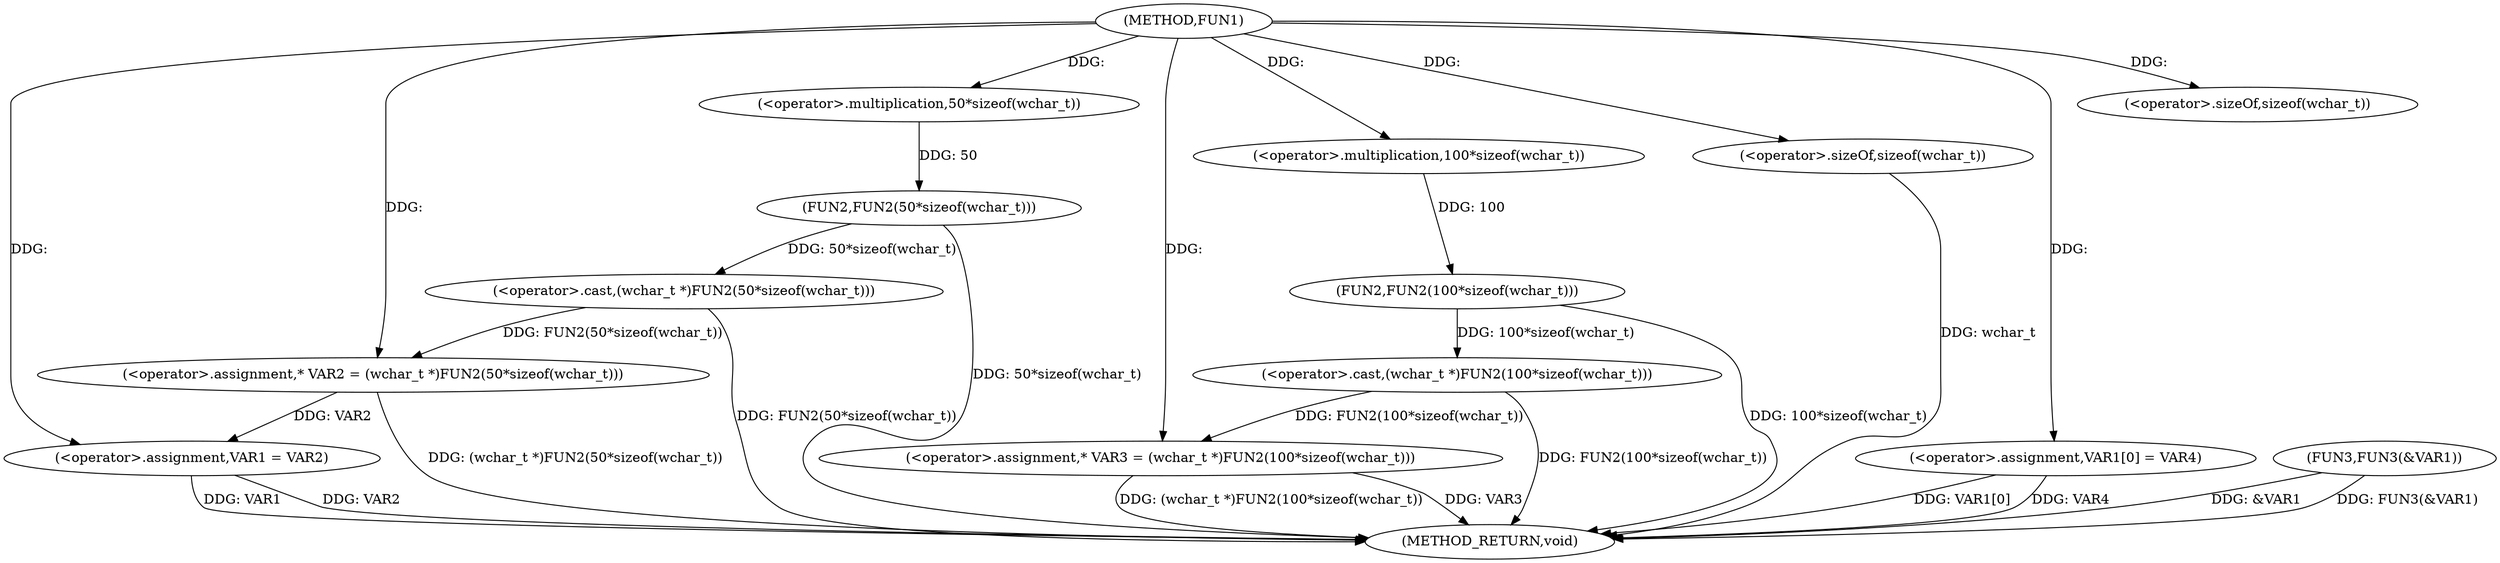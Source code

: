 digraph FUN1 {  
"1000100" [label = "(METHOD,FUN1)" ]
"1000134" [label = "(METHOD_RETURN,void)" ]
"1000104" [label = "(<operator>.assignment,* VAR2 = (wchar_t *)FUN2(50*sizeof(wchar_t)))" ]
"1000106" [label = "(<operator>.cast,(wchar_t *)FUN2(50*sizeof(wchar_t)))" ]
"1000108" [label = "(FUN2,FUN2(50*sizeof(wchar_t)))" ]
"1000109" [label = "(<operator>.multiplication,50*sizeof(wchar_t))" ]
"1000111" [label = "(<operator>.sizeOf,sizeof(wchar_t))" ]
"1000114" [label = "(<operator>.assignment,* VAR3 = (wchar_t *)FUN2(100*sizeof(wchar_t)))" ]
"1000116" [label = "(<operator>.cast,(wchar_t *)FUN2(100*sizeof(wchar_t)))" ]
"1000118" [label = "(FUN2,FUN2(100*sizeof(wchar_t)))" ]
"1000119" [label = "(<operator>.multiplication,100*sizeof(wchar_t))" ]
"1000121" [label = "(<operator>.sizeOf,sizeof(wchar_t))" ]
"1000123" [label = "(<operator>.assignment,VAR1 = VAR2)" ]
"1000126" [label = "(<operator>.assignment,VAR1[0] = VAR4)" ]
"1000131" [label = "(FUN3,FUN3(&VAR1))" ]
  "1000123" -> "1000134"  [ label = "DDG: VAR2"] 
  "1000106" -> "1000134"  [ label = "DDG: FUN2(50*sizeof(wchar_t))"] 
  "1000126" -> "1000134"  [ label = "DDG: VAR1[0]"] 
  "1000116" -> "1000134"  [ label = "DDG: FUN2(100*sizeof(wchar_t))"] 
  "1000121" -> "1000134"  [ label = "DDG: wchar_t"] 
  "1000118" -> "1000134"  [ label = "DDG: 100*sizeof(wchar_t)"] 
  "1000114" -> "1000134"  [ label = "DDG: (wchar_t *)FUN2(100*sizeof(wchar_t))"] 
  "1000126" -> "1000134"  [ label = "DDG: VAR4"] 
  "1000131" -> "1000134"  [ label = "DDG: &VAR1"] 
  "1000114" -> "1000134"  [ label = "DDG: VAR3"] 
  "1000104" -> "1000134"  [ label = "DDG: (wchar_t *)FUN2(50*sizeof(wchar_t))"] 
  "1000108" -> "1000134"  [ label = "DDG: 50*sizeof(wchar_t)"] 
  "1000131" -> "1000134"  [ label = "DDG: FUN3(&VAR1)"] 
  "1000123" -> "1000134"  [ label = "DDG: VAR1"] 
  "1000106" -> "1000104"  [ label = "DDG: FUN2(50*sizeof(wchar_t))"] 
  "1000100" -> "1000104"  [ label = "DDG: "] 
  "1000108" -> "1000106"  [ label = "DDG: 50*sizeof(wchar_t)"] 
  "1000109" -> "1000108"  [ label = "DDG: 50"] 
  "1000100" -> "1000109"  [ label = "DDG: "] 
  "1000100" -> "1000111"  [ label = "DDG: "] 
  "1000116" -> "1000114"  [ label = "DDG: FUN2(100*sizeof(wchar_t))"] 
  "1000100" -> "1000114"  [ label = "DDG: "] 
  "1000118" -> "1000116"  [ label = "DDG: 100*sizeof(wchar_t)"] 
  "1000119" -> "1000118"  [ label = "DDG: 100"] 
  "1000100" -> "1000119"  [ label = "DDG: "] 
  "1000100" -> "1000121"  [ label = "DDG: "] 
  "1000104" -> "1000123"  [ label = "DDG: VAR2"] 
  "1000100" -> "1000123"  [ label = "DDG: "] 
  "1000100" -> "1000126"  [ label = "DDG: "] 
}
